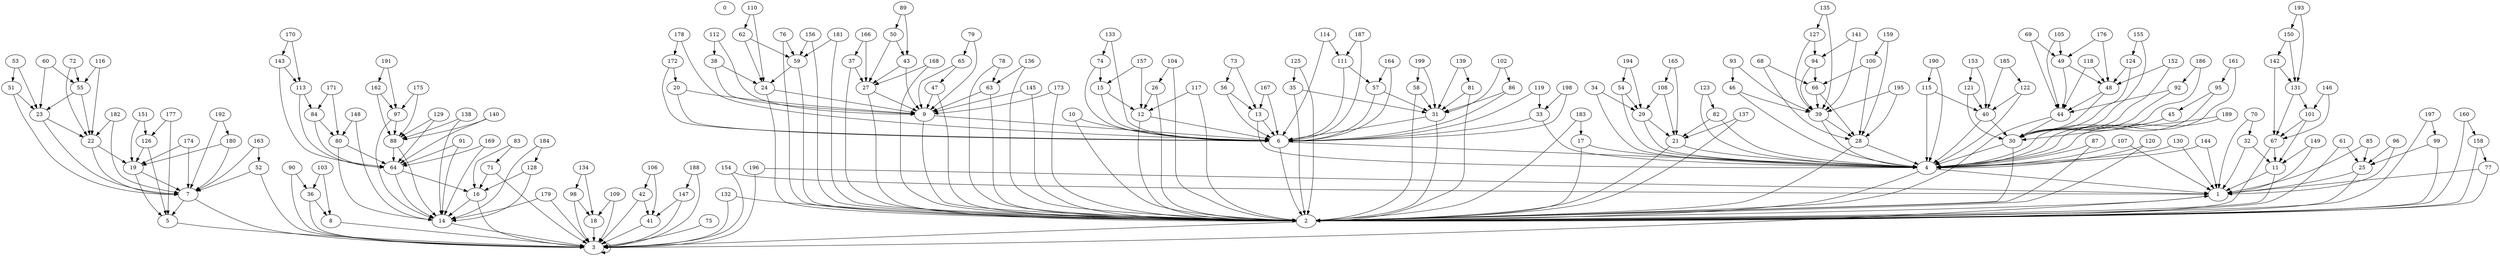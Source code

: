 digraph my_graph {
0;
1;
2;
3;
4;
5;
6;
7;
8;
9;
10;
11;
12;
13;
14;
15;
16;
17;
18;
19;
20;
21;
22;
23;
24;
25;
26;
27;
28;
29;
30;
31;
32;
33;
34;
35;
36;
37;
38;
39;
40;
41;
42;
43;
44;
45;
46;
47;
48;
49;
50;
51;
52;
53;
54;
55;
56;
57;
58;
59;
60;
61;
62;
63;
64;
65;
66;
67;
68;
69;
70;
71;
72;
73;
74;
75;
76;
77;
78;
79;
80;
81;
82;
83;
84;
85;
86;
87;
88;
89;
90;
91;
92;
93;
94;
95;
96;
97;
98;
99;
100;
101;
102;
103;
104;
105;
106;
107;
108;
109;
110;
111;
112;
113;
114;
115;
116;
117;
118;
119;
120;
121;
122;
123;
124;
125;
126;
127;
128;
129;
130;
131;
132;
133;
134;
135;
136;
137;
138;
139;
140;
141;
142;
143;
144;
145;
146;
147;
148;
149;
150;
151;
152;
153;
154;
155;
156;
157;
158;
159;
160;
161;
162;
163;
164;
165;
166;
167;
168;
169;
170;
171;
172;
173;
174;
175;
176;
177;
178;
179;
180;
181;
182;
183;
184;
185;
186;
187;
188;
189;
190;
191;
192;
193;
194;
195;
196;
197;
198;
199;
1->2
2->3
3->1
3->3
4->1
4->2
5->3
6->4
6->2
7->5
7->3
8->3
9->6
9->2
10->6
10->2
11->1
11->2
12->6
12->2
13->6
13->4
14->3
15->12
15->6
16->14
16->3
17->4
17->2
18->3
19->7
19->5
20->9
20->6
21->4
21->2
22->19
22->7
23->22
23->7
24->9
24->2
25->1
25->2
26->12
26->2
27->9
27->2
28->4
28->2
29->21
29->4
30->4
30->2
31->6
31->2
32->11
32->1
33->6
33->4
34->29
34->4
35->31
35->2
36->8
36->3
37->27
37->2
38->24
38->9
39->28
39->4
40->30
40->4
41->3
42->41
42->3
43->27
43->9
44->30
44->2
45->30
45->4
46->39
46->4
47->9
47->2
48->44
48->30
49->48
49->44
50->43
50->27
51->23
51->7
52->7
52->3
53->51
53->23
54->29
54->4
55->23
55->22
56->13
56->6
57->31
57->6
58->31
58->2
59->24
59->2
60->55
60->23
61->25
61->2
62->59
62->24
63->9
63->2
64->16
64->14
65->47
65->9
66->39
66->28
67->11
67->2
68->66
68->28
69->49
69->44
70->32
70->1
71->16
71->3
72->55
72->22
73->56
73->13
74->15
74->6
75->3
76->59
76->2
77->1
77->2
78->63
78->2
79->65
79->9
80->64
80->14
81->31
81->2
82->21
82->4
83->71
83->16
84->80
84->64
85->25
85->1
86->31
86->6
87->4
87->2
88->64
88->14
89->50
89->43
90->36
90->3
91->64
91->14
92->44
92->30
93->46
93->39
94->66
94->39
95->45
95->4
96->25
96->1
97->88
97->14
98->18
98->3
99->25
99->2
100->66
100->28
101->67
101->11
102->86
102->31
103->36
103->8
104->26
104->2
105->49
105->44
106->42
106->41
107->4
107->1
108->29
108->21
109->18
109->3
110->62
110->24
111->57
111->6
112->38
112->9
113->84
113->64
114->111
114->6
115->40
115->4
116->55
116->22
117->12
117->2
118->48
118->44
119->33
119->6
120->4
120->2
121->40
121->30
122->40
122->4
123->82
123->4
124->48
124->30
125->35
125->2
126->19
126->5
127->94
127->39
128->16
128->14
129->88
129->64
130->4
130->1
131->101
131->67
132->2
132->3
133->74
133->6
134->98
134->18
135->127
135->39
136->63
136->2
137->21
137->2
138->88
138->14
139->81
139->31
140->88
140->64
141->94
141->39
142->131
142->67
143->113
143->64
144->4
144->1
145->9
145->2
146->101
146->67
147->41
147->3
148->80
148->14
149->11
149->1
150->142
150->131
151->126
151->19
152->48
152->30
153->121
153->40
154->3
154->1
155->124
155->30
156->59
156->2
157->15
157->12
158->77
158->2
159->100
159->28
160->158
160->2
161->95
161->4
162->97
162->88
163->52
163->7
164->57
164->6
165->108
165->21
166->37
166->27
167->13
167->6
168->27
168->2
169->64
169->14
170->143
170->113
171->84
171->80
172->20
172->6
173->9
173->2
174->19
174->7
175->97
175->88
176->49
176->48
177->126
177->5
178->172
178->6
179->14
179->3
180->19
180->7
181->59
181->2
182->22
182->7
183->17
183->2
184->128
184->14
185->122
185->40
186->92
186->30
187->111
187->6
188->147
188->3
189->30
189->4
190->115
190->4
191->162
191->97
192->180
192->7
193->150
193->131
194->54
194->29
195->39
195->28
196->3
196->1
197->99
197->2
198->33
198->6
199->58
199->31
}